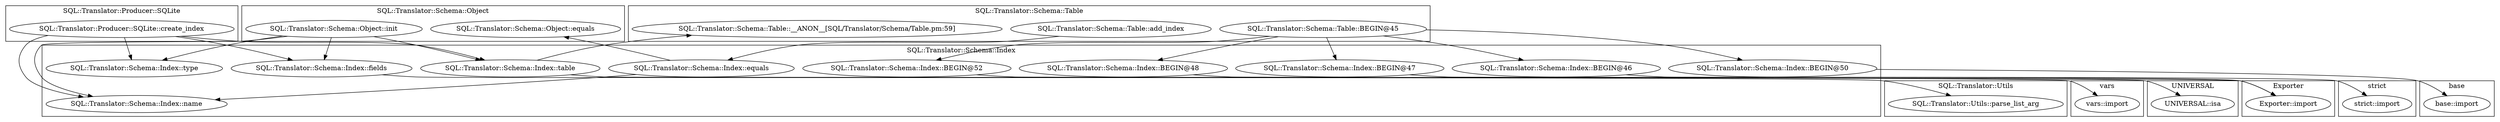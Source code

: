 digraph {
graph [overlap=false]
subgraph cluster_SQL_Translator_Utils {
	label="SQL::Translator::Utils";
	"SQL::Translator::Utils::parse_list_arg";
}
subgraph cluster_UNIVERSAL {
	label="UNIVERSAL";
	"UNIVERSAL::isa";
}
subgraph cluster_base {
	label="base";
	"base::import";
}
subgraph cluster_Exporter {
	label="Exporter";
	"Exporter::import";
}
subgraph cluster_SQL_Translator_Schema_Object {
	label="SQL::Translator::Schema::Object";
	"SQL::Translator::Schema::Object::equals";
	"SQL::Translator::Schema::Object::init";
}
subgraph cluster_vars {
	label="vars";
	"vars::import";
}
subgraph cluster_strict {
	label="strict";
	"strict::import";
}
subgraph cluster_SQL_Translator_Schema_Table {
	label="SQL::Translator::Schema::Table";
	"SQL::Translator::Schema::Table::add_index";
	"SQL::Translator::Schema::Table::BEGIN@45";
	"SQL::Translator::Schema::Table::__ANON__[SQL/Translator/Schema/Table.pm:59]";
}
subgraph cluster_SQL_Translator_Producer_SQLite {
	label="SQL::Translator::Producer::SQLite";
	"SQL::Translator::Producer::SQLite::create_index";
}
subgraph cluster_SQL_Translator_Schema_Index {
	label="SQL::Translator::Schema::Index";
	"SQL::Translator::Schema::Index::BEGIN@52";
	"SQL::Translator::Schema::Index::table";
	"SQL::Translator::Schema::Index::BEGIN@48";
	"SQL::Translator::Schema::Index::BEGIN@47";
	"SQL::Translator::Schema::Index::fields";
	"SQL::Translator::Schema::Index::equals";
	"SQL::Translator::Schema::Index::BEGIN@46";
	"SQL::Translator::Schema::Index::name";
	"SQL::Translator::Schema::Index::BEGIN@50";
	"SQL::Translator::Schema::Index::type";
}
"SQL::Translator::Schema::Table::BEGIN@45" -> "SQL::Translator::Schema::Index::BEGIN@52";
"SQL::Translator::Schema::Table::BEGIN@45" -> "SQL::Translator::Schema::Index::BEGIN@48";
"SQL::Translator::Schema::Index::BEGIN@48" -> "Exporter::import";
"SQL::Translator::Schema::Index::BEGIN@47" -> "Exporter::import";
"SQL::Translator::Schema::Table::BEGIN@45" -> "SQL::Translator::Schema::Index::BEGIN@47";
"SQL::Translator::Schema::Index::BEGIN@50" -> "base::import";
"SQL::Translator::Schema::Index::BEGIN@52" -> "vars::import";
"SQL::Translator::Schema::Index::BEGIN@46" -> "strict::import";
"SQL::Translator::Schema::Table::BEGIN@45" -> "SQL::Translator::Schema::Index::BEGIN@50";
"SQL::Translator::Producer::SQLite::create_index" -> "SQL::Translator::Schema::Index::table";
"SQL::Translator::Schema::Object::init" -> "SQL::Translator::Schema::Index::table";
"SQL::Translator::Schema::Table::add_index" -> "SQL::Translator::Schema::Index::equals";
"SQL::Translator::Schema::Table::BEGIN@45" -> "SQL::Translator::Schema::Index::BEGIN@46";
"SQL::Translator::Schema::Index::equals" -> "SQL::Translator::Schema::Object::equals";
"SQL::Translator::Schema::Index::fields" -> "SQL::Translator::Utils::parse_list_arg";
"SQL::Translator::Schema::Index::table" -> "SQL::Translator::Schema::Table::__ANON__[SQL/Translator/Schema/Table.pm:59]";
"SQL::Translator::Producer::SQLite::create_index" -> "SQL::Translator::Schema::Index::type";
"SQL::Translator::Schema::Object::init" -> "SQL::Translator::Schema::Index::type";
"SQL::Translator::Schema::Index::table" -> "UNIVERSAL::isa";
"SQL::Translator::Schema::Index::equals" -> "SQL::Translator::Schema::Index::name";
"SQL::Translator::Producer::SQLite::create_index" -> "SQL::Translator::Schema::Index::name";
"SQL::Translator::Schema::Object::init" -> "SQL::Translator::Schema::Index::name";
"SQL::Translator::Producer::SQLite::create_index" -> "SQL::Translator::Schema::Index::fields";
"SQL::Translator::Schema::Object::init" -> "SQL::Translator::Schema::Index::fields";
}
